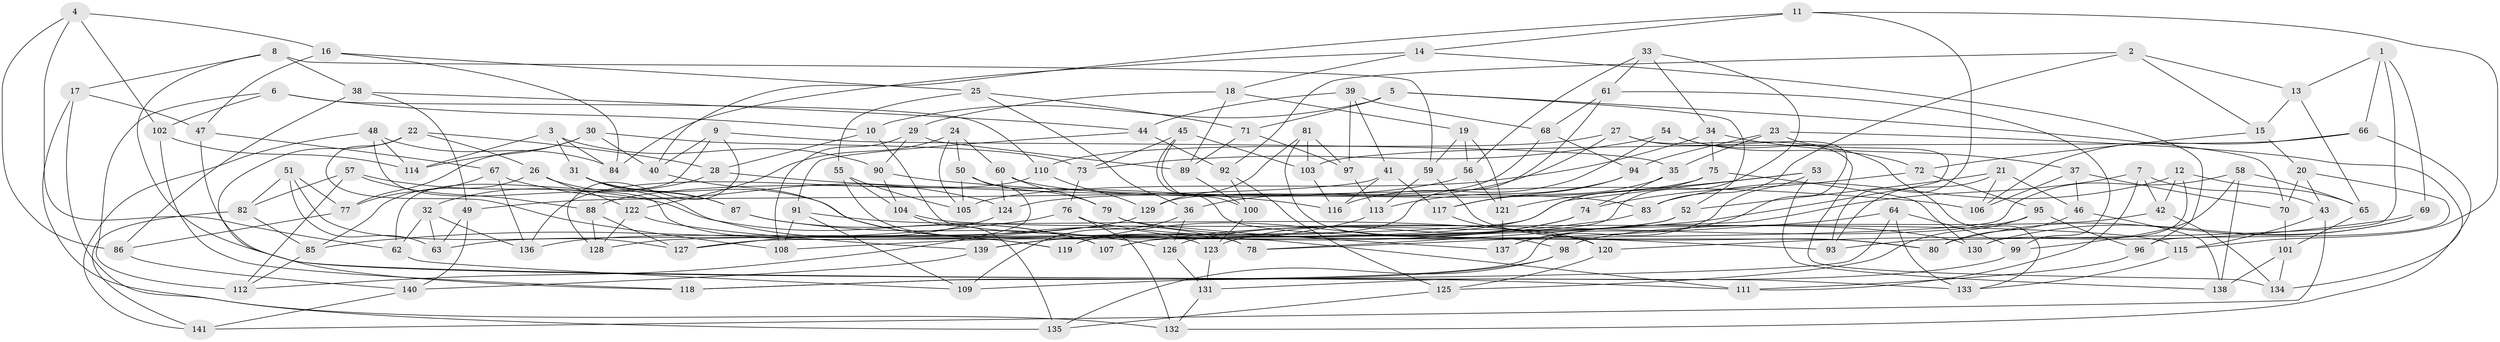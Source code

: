 // coarse degree distribution, {7: 0.09302325581395349, 8: 0.13953488372093023, 9: 0.11627906976744186, 11: 0.06976744186046512, 10: 0.11627906976744186, 6: 0.16279069767441862, 4: 0.11627906976744186, 12: 0.046511627906976744, 5: 0.046511627906976744, 3: 0.09302325581395349}
// Generated by graph-tools (version 1.1) at 2025/53/03/04/25 22:53:32]
// undirected, 141 vertices, 282 edges
graph export_dot {
  node [color=gray90,style=filled];
  1;
  2;
  3;
  4;
  5;
  6;
  7;
  8;
  9;
  10;
  11;
  12;
  13;
  14;
  15;
  16;
  17;
  18;
  19;
  20;
  21;
  22;
  23;
  24;
  25;
  26;
  27;
  28;
  29;
  30;
  31;
  32;
  33;
  34;
  35;
  36;
  37;
  38;
  39;
  40;
  41;
  42;
  43;
  44;
  45;
  46;
  47;
  48;
  49;
  50;
  51;
  52;
  53;
  54;
  55;
  56;
  57;
  58;
  59;
  60;
  61;
  62;
  63;
  64;
  65;
  66;
  67;
  68;
  69;
  70;
  71;
  72;
  73;
  74;
  75;
  76;
  77;
  78;
  79;
  80;
  81;
  82;
  83;
  84;
  85;
  86;
  87;
  88;
  89;
  90;
  91;
  92;
  93;
  94;
  95;
  96;
  97;
  98;
  99;
  100;
  101;
  102;
  103;
  104;
  105;
  106;
  107;
  108;
  109;
  110;
  111;
  112;
  113;
  114;
  115;
  116;
  117;
  118;
  119;
  120;
  121;
  122;
  123;
  124;
  125;
  126;
  127;
  128;
  129;
  130;
  131;
  132;
  133;
  134;
  135;
  136;
  137;
  138;
  139;
  140;
  141;
  1 -- 13;
  1 -- 93;
  1 -- 69;
  1 -- 66;
  2 -- 13;
  2 -- 83;
  2 -- 92;
  2 -- 15;
  3 -- 31;
  3 -- 84;
  3 -- 90;
  3 -- 114;
  4 -- 86;
  4 -- 62;
  4 -- 16;
  4 -- 102;
  5 -- 70;
  5 -- 10;
  5 -- 52;
  5 -- 71;
  6 -- 112;
  6 -- 10;
  6 -- 102;
  6 -- 110;
  7 -- 43;
  7 -- 118;
  7 -- 111;
  7 -- 42;
  8 -- 38;
  8 -- 133;
  8 -- 17;
  8 -- 59;
  9 -- 40;
  9 -- 128;
  9 -- 35;
  9 -- 62;
  10 -- 111;
  10 -- 28;
  11 -- 40;
  11 -- 93;
  11 -- 14;
  11 -- 115;
  12 -- 65;
  12 -- 83;
  12 -- 42;
  12 -- 130;
  13 -- 15;
  13 -- 65;
  14 -- 96;
  14 -- 18;
  14 -- 84;
  15 -- 72;
  15 -- 20;
  16 -- 47;
  16 -- 25;
  16 -- 84;
  17 -- 132;
  17 -- 135;
  17 -- 47;
  18 -- 89;
  18 -- 29;
  18 -- 19;
  19 -- 59;
  19 -- 121;
  19 -- 56;
  20 -- 96;
  20 -- 70;
  20 -- 43;
  21 -- 106;
  21 -- 46;
  21 -- 52;
  21 -- 93;
  22 -- 118;
  22 -- 28;
  22 -- 26;
  22 -- 108;
  23 -- 94;
  23 -- 107;
  23 -- 134;
  23 -- 35;
  24 -- 122;
  24 -- 60;
  24 -- 105;
  24 -- 50;
  25 -- 55;
  25 -- 71;
  25 -- 36;
  26 -- 87;
  26 -- 85;
  26 -- 122;
  27 -- 36;
  27 -- 110;
  27 -- 137;
  27 -- 134;
  28 -- 116;
  28 -- 32;
  29 -- 90;
  29 -- 108;
  29 -- 89;
  30 -- 114;
  30 -- 40;
  30 -- 73;
  30 -- 77;
  31 -- 119;
  31 -- 87;
  31 -- 78;
  32 -- 62;
  32 -- 136;
  32 -- 63;
  33 -- 61;
  33 -- 34;
  33 -- 107;
  33 -- 56;
  34 -- 37;
  34 -- 105;
  34 -- 75;
  35 -- 74;
  35 -- 117;
  36 -- 126;
  36 -- 109;
  37 -- 46;
  37 -- 106;
  37 -- 70;
  38 -- 86;
  38 -- 44;
  38 -- 49;
  39 -- 97;
  39 -- 44;
  39 -- 41;
  39 -- 68;
  40 -- 123;
  41 -- 117;
  41 -- 116;
  41 -- 49;
  42 -- 134;
  42 -- 98;
  43 -- 141;
  43 -- 115;
  44 -- 92;
  44 -- 91;
  45 -- 80;
  45 -- 103;
  45 -- 73;
  45 -- 100;
  46 -- 80;
  46 -- 138;
  47 -- 111;
  47 -- 67;
  48 -- 84;
  48 -- 141;
  48 -- 119;
  48 -- 114;
  49 -- 63;
  49 -- 140;
  50 -- 112;
  50 -- 105;
  50 -- 79;
  51 -- 63;
  51 -- 77;
  51 -- 82;
  51 -- 127;
  52 -- 63;
  52 -- 78;
  53 -- 138;
  53 -- 128;
  53 -- 137;
  53 -- 121;
  54 -- 73;
  54 -- 72;
  54 -- 116;
  54 -- 133;
  55 -- 105;
  55 -- 104;
  55 -- 78;
  56 -- 88;
  56 -- 121;
  57 -- 88;
  57 -- 112;
  57 -- 107;
  57 -- 82;
  58 -- 99;
  58 -- 65;
  58 -- 127;
  58 -- 138;
  59 -- 80;
  59 -- 113;
  60 -- 83;
  60 -- 124;
  60 -- 79;
  61 -- 119;
  61 -- 68;
  61 -- 99;
  62 -- 109;
  64 -- 78;
  64 -- 109;
  64 -- 99;
  64 -- 133;
  65 -- 101;
  66 -- 132;
  66 -- 106;
  66 -- 103;
  67 -- 77;
  67 -- 124;
  67 -- 136;
  68 -- 94;
  68 -- 129;
  69 -- 80;
  69 -- 130;
  69 -- 120;
  70 -- 101;
  71 -- 89;
  71 -- 97;
  72 -- 95;
  72 -- 74;
  73 -- 76;
  74 -- 123;
  74 -- 119;
  75 -- 130;
  75 -- 124;
  75 -- 139;
  76 -- 85;
  76 -- 130;
  76 -- 132;
  77 -- 86;
  79 -- 137;
  79 -- 93;
  81 -- 103;
  81 -- 129;
  81 -- 98;
  81 -- 97;
  82 -- 141;
  82 -- 85;
  83 -- 108;
  85 -- 112;
  86 -- 140;
  87 -- 107;
  87 -- 126;
  88 -- 128;
  88 -- 127;
  89 -- 100;
  90 -- 106;
  90 -- 104;
  91 -- 108;
  91 -- 120;
  91 -- 109;
  92 -- 100;
  92 -- 125;
  94 -- 113;
  94 -- 117;
  95 -- 96;
  95 -- 125;
  95 -- 126;
  96 -- 111;
  97 -- 113;
  98 -- 135;
  98 -- 118;
  99 -- 131;
  100 -- 123;
  101 -- 134;
  101 -- 138;
  102 -- 114;
  102 -- 118;
  103 -- 116;
  104 -- 115;
  104 -- 135;
  110 -- 136;
  110 -- 129;
  113 -- 139;
  115 -- 133;
  117 -- 120;
  120 -- 125;
  121 -- 137;
  122 -- 139;
  122 -- 128;
  123 -- 131;
  124 -- 127;
  125 -- 135;
  126 -- 131;
  129 -- 136;
  131 -- 132;
  139 -- 140;
  140 -- 141;
}
